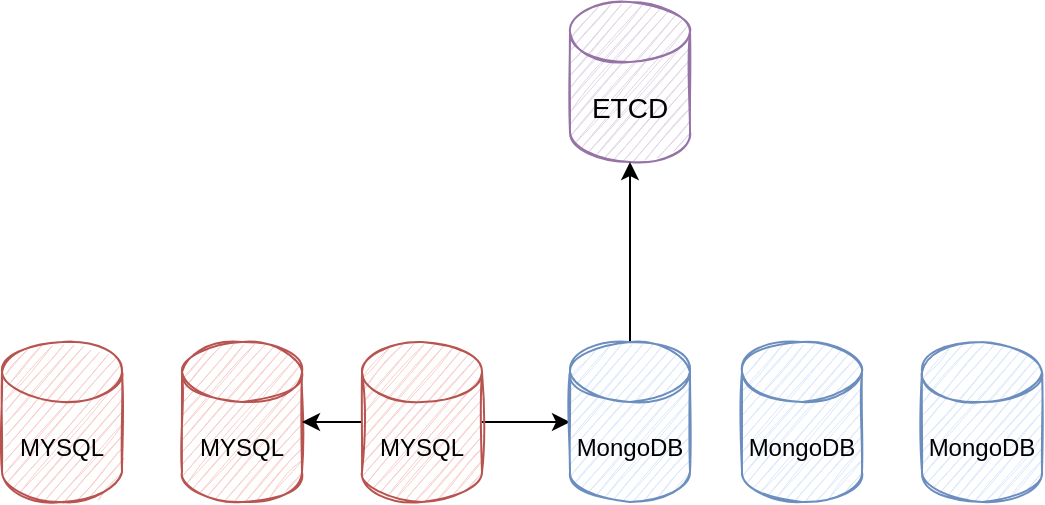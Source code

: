 <mxfile version="13.10.3" type="github">
  <diagram id="C5RBs43oDa-KdzZeNtuy" name="Page-1">
    <mxGraphModel dx="946" dy="513" grid="1" gridSize="10" guides="1" tooltips="1" connect="1" arrows="1" fold="1" page="1" pageScale="1" pageWidth="827" pageHeight="1169" math="0" shadow="0">
      <root>
        <mxCell id="WIyWlLk6GJQsqaUBKTNV-0" />
        <mxCell id="WIyWlLk6GJQsqaUBKTNV-1" parent="WIyWlLk6GJQsqaUBKTNV-0" />
        <mxCell id="HHuIY2mV_wX9dOldpLYa-0" value="&lt;font style=&quot;font-size: 14px&quot;&gt;ETCD&lt;/font&gt;" style="shape=cylinder3;whiteSpace=wrap;html=1;boundedLbl=1;backgroundOutline=1;size=15;fillColor=#e1d5e7;strokeColor=#9673a6;shadow=0;sketch=1;" vertex="1" parent="WIyWlLk6GJQsqaUBKTNV-1">
          <mxGeometry x="354" y="130" width="60" height="80" as="geometry" />
        </mxCell>
        <mxCell id="HHuIY2mV_wX9dOldpLYa-1" value="MYSQL" style="shape=cylinder3;whiteSpace=wrap;html=1;boundedLbl=1;backgroundOutline=1;size=15;shadow=0;sketch=1;fillColor=#f8cecc;strokeColor=#b85450;" vertex="1" parent="WIyWlLk6GJQsqaUBKTNV-1">
          <mxGeometry x="70" y="300" width="60" height="80" as="geometry" />
        </mxCell>
        <mxCell id="HHuIY2mV_wX9dOldpLYa-5" value="MYSQL" style="shape=cylinder3;whiteSpace=wrap;html=1;boundedLbl=1;backgroundOutline=1;size=15;shadow=0;sketch=1;fillColor=#f8cecc;strokeColor=#b85450;" vertex="1" parent="WIyWlLk6GJQsqaUBKTNV-1">
          <mxGeometry x="160" y="300" width="60" height="80" as="geometry" />
        </mxCell>
        <mxCell id="HHuIY2mV_wX9dOldpLYa-10" value="" style="edgeStyle=orthogonalEdgeStyle;rounded=0;orthogonalLoop=1;jettySize=auto;html=1;" edge="1" parent="WIyWlLk6GJQsqaUBKTNV-1" source="HHuIY2mV_wX9dOldpLYa-6" target="HHuIY2mV_wX9dOldpLYa-5">
          <mxGeometry relative="1" as="geometry" />
        </mxCell>
        <mxCell id="HHuIY2mV_wX9dOldpLYa-11" value="" style="edgeStyle=orthogonalEdgeStyle;rounded=0;orthogonalLoop=1;jettySize=auto;html=1;" edge="1" parent="WIyWlLk6GJQsqaUBKTNV-1" source="HHuIY2mV_wX9dOldpLYa-6" target="HHuIY2mV_wX9dOldpLYa-7">
          <mxGeometry relative="1" as="geometry" />
        </mxCell>
        <mxCell id="HHuIY2mV_wX9dOldpLYa-6" value="MYSQL" style="shape=cylinder3;whiteSpace=wrap;html=1;boundedLbl=1;backgroundOutline=1;size=15;shadow=0;sketch=1;fillColor=#f8cecc;strokeColor=#b85450;" vertex="1" parent="WIyWlLk6GJQsqaUBKTNV-1">
          <mxGeometry x="250" y="300" width="60" height="80" as="geometry" />
        </mxCell>
        <mxCell id="HHuIY2mV_wX9dOldpLYa-13" value="" style="edgeStyle=orthogonalEdgeStyle;rounded=0;orthogonalLoop=1;jettySize=auto;html=1;" edge="1" parent="WIyWlLk6GJQsqaUBKTNV-1" source="HHuIY2mV_wX9dOldpLYa-7">
          <mxGeometry relative="1" as="geometry">
            <mxPoint x="384" y="210" as="targetPoint" />
          </mxGeometry>
        </mxCell>
        <mxCell id="HHuIY2mV_wX9dOldpLYa-7" value="MongoDB" style="shape=cylinder3;whiteSpace=wrap;html=1;boundedLbl=1;backgroundOutline=1;size=15;shadow=0;sketch=1;fillColor=#dae8fc;strokeColor=#6c8ebf;" vertex="1" parent="WIyWlLk6GJQsqaUBKTNV-1">
          <mxGeometry x="354" y="300" width="60" height="80" as="geometry" />
        </mxCell>
        <mxCell id="HHuIY2mV_wX9dOldpLYa-8" value="MongoDB" style="shape=cylinder3;whiteSpace=wrap;html=1;boundedLbl=1;backgroundOutline=1;size=15;shadow=0;sketch=1;fillColor=#dae8fc;strokeColor=#6c8ebf;" vertex="1" parent="WIyWlLk6GJQsqaUBKTNV-1">
          <mxGeometry x="440" y="300" width="60" height="80" as="geometry" />
        </mxCell>
        <mxCell id="HHuIY2mV_wX9dOldpLYa-9" value="MongoDB" style="shape=cylinder3;whiteSpace=wrap;html=1;boundedLbl=1;backgroundOutline=1;size=15;shadow=0;sketch=1;fillColor=#dae8fc;strokeColor=#6c8ebf;" vertex="1" parent="WIyWlLk6GJQsqaUBKTNV-1">
          <mxGeometry x="530" y="300" width="60" height="80" as="geometry" />
        </mxCell>
      </root>
    </mxGraphModel>
  </diagram>
</mxfile>
